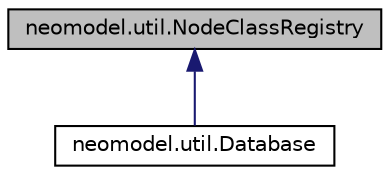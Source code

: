digraph "neomodel.util.NodeClassRegistry"
{
 // LATEX_PDF_SIZE
  edge [fontname="Helvetica",fontsize="10",labelfontname="Helvetica",labelfontsize="10"];
  node [fontname="Helvetica",fontsize="10",shape=record];
  Node1 [label="neomodel.util.NodeClassRegistry",height=0.2,width=0.4,color="black", fillcolor="grey75", style="filled", fontcolor="black",tooltip=" "];
  Node1 -> Node2 [dir="back",color="midnightblue",fontsize="10",style="solid"];
  Node2 [label="neomodel.util.Database",height=0.2,width=0.4,color="black", fillcolor="white", style="filled",URL="$classneomodel_1_1util_1_1_database.html",tooltip=" "];
}
